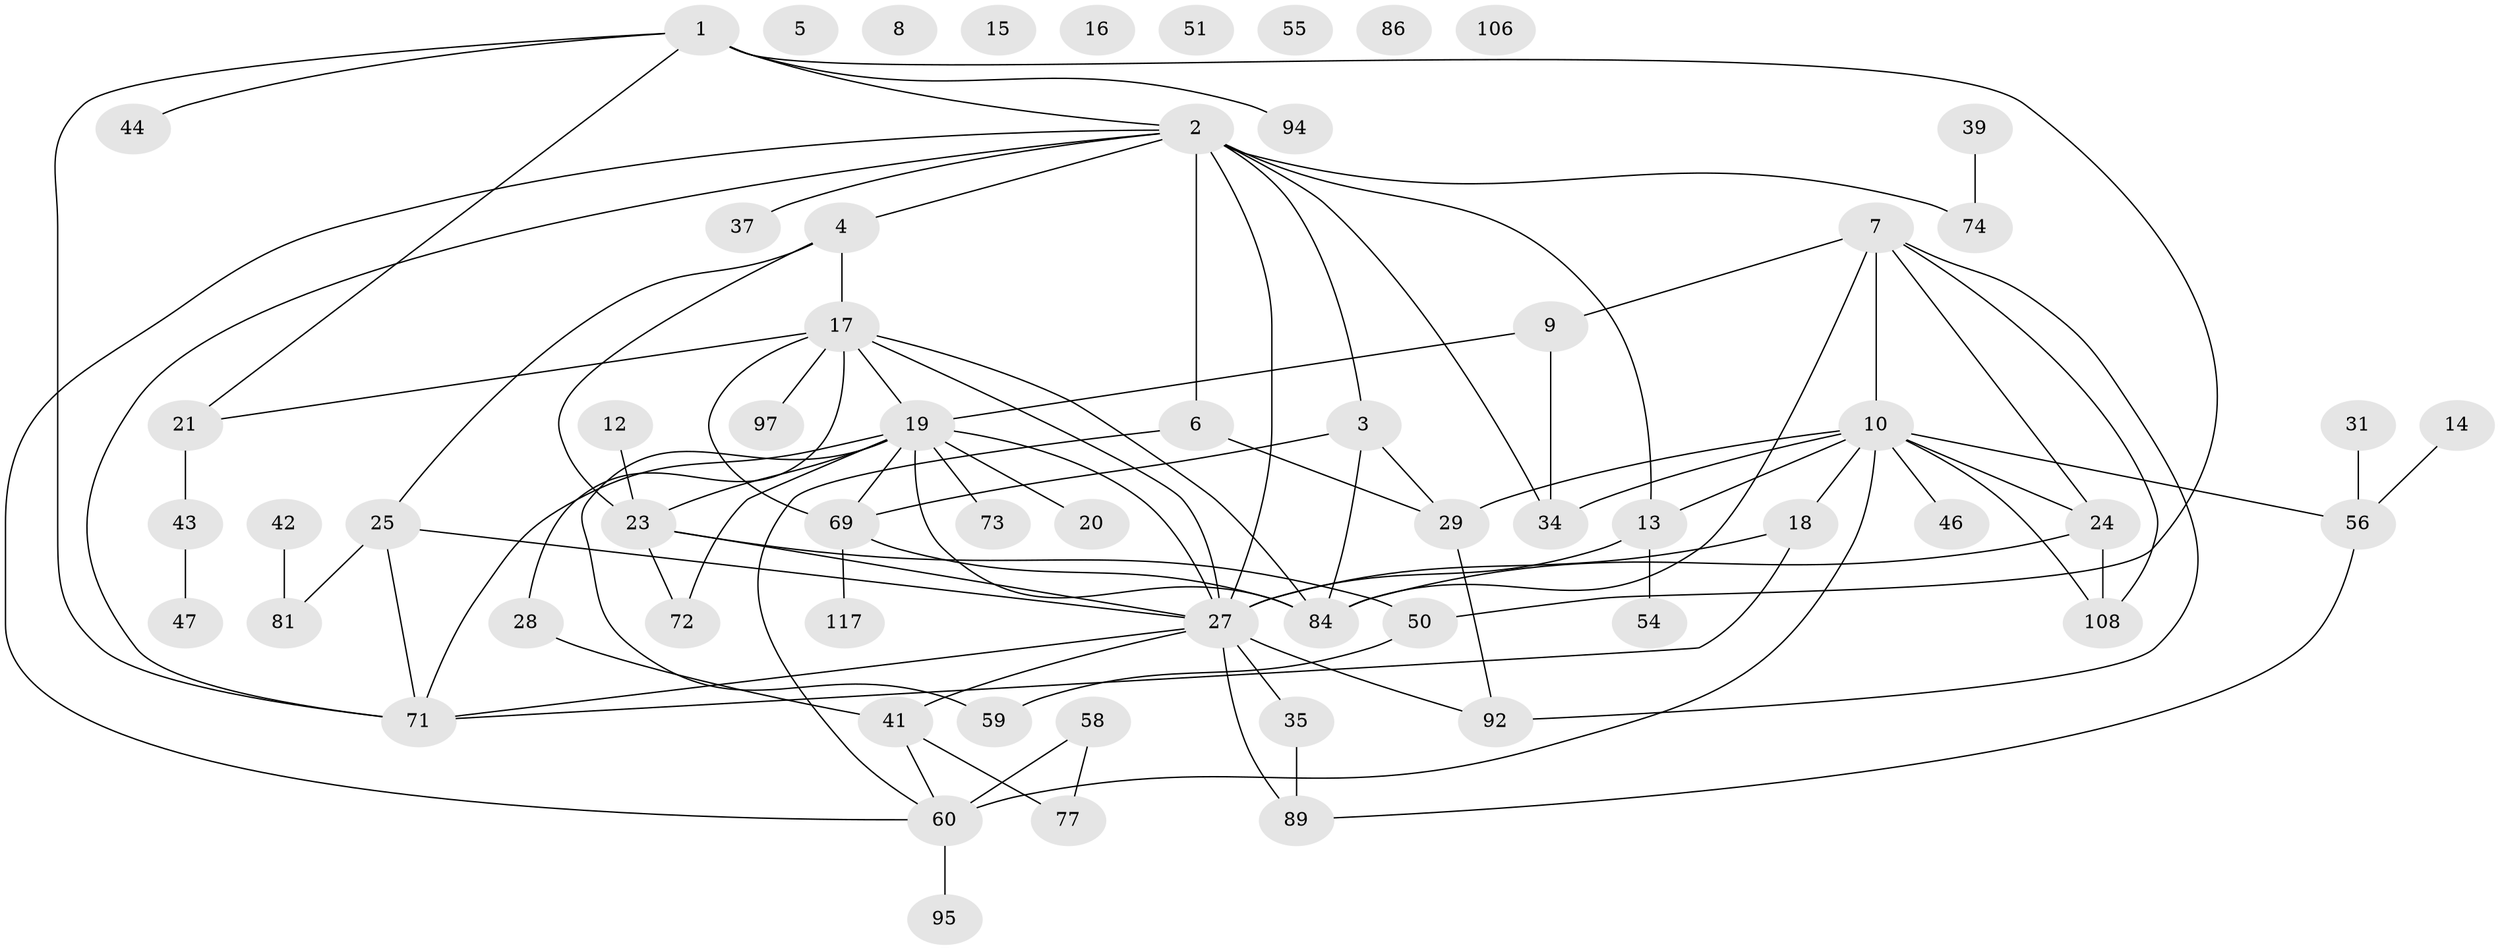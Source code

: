 // original degree distribution, {3: 0.256, 6: 0.056, 0: 0.048, 4: 0.104, 2: 0.232, 1: 0.24, 5: 0.056, 7: 0.008}
// Generated by graph-tools (version 1.1) at 2025/16/03/04/25 18:16:28]
// undirected, 62 vertices, 93 edges
graph export_dot {
graph [start="1"]
  node [color=gray90,style=filled];
  1 [super="+102+66"];
  2 [super="+49+119+33+70"];
  3 [super="+26"];
  4 [super="+22"];
  5;
  6 [super="+99"];
  7 [super="+38"];
  8 [super="+52"];
  9 [super="+120+87"];
  10 [super="+40+36+11"];
  12;
  13 [super="+45"];
  14;
  15;
  16;
  17 [super="+79"];
  18 [super="+93"];
  19 [super="+32+124"];
  20;
  21;
  23 [super="+57+111"];
  24;
  25 [super="+48+75"];
  27 [super="+53+63"];
  28 [super="+30"];
  29 [super="+104"];
  31 [super="+103"];
  34 [super="+67"];
  35;
  37 [super="+62"];
  39;
  41 [super="+121"];
  42 [super="+96"];
  43 [super="+101"];
  44;
  46;
  47;
  50;
  51 [super="+65"];
  54;
  55;
  56 [super="+91"];
  58;
  59;
  60 [super="+64+82"];
  69;
  71 [super="+80"];
  72 [super="+90"];
  73;
  74;
  77 [super="+98"];
  81;
  84 [super="+110"];
  86;
  89;
  92;
  94;
  95 [super="+107"];
  97;
  106;
  108 [super="+115"];
  117;
  1 -- 21;
  1 -- 50;
  1 -- 2;
  1 -- 44;
  1 -- 94;
  1 -- 71;
  2 -- 27 [weight=2];
  2 -- 37;
  2 -- 6;
  2 -- 74;
  2 -- 13;
  2 -- 60;
  2 -- 3;
  2 -- 71;
  2 -- 34;
  2 -- 4;
  3 -- 69;
  3 -- 84;
  3 -- 29;
  4 -- 23;
  4 -- 25;
  4 -- 17;
  6 -- 60;
  6 -- 29;
  7 -- 24;
  7 -- 84;
  7 -- 9;
  7 -- 10 [weight=2];
  7 -- 108;
  7 -- 92;
  9 -- 34;
  9 -- 19;
  10 -- 108;
  10 -- 60 [weight=2];
  10 -- 18;
  10 -- 34;
  10 -- 56;
  10 -- 13;
  10 -- 24;
  10 -- 46;
  10 -- 29;
  12 -- 23;
  13 -- 54;
  13 -- 27;
  14 -- 56;
  17 -- 69;
  17 -- 97;
  17 -- 19;
  17 -- 84;
  17 -- 21;
  17 -- 28;
  17 -- 27;
  18 -- 27;
  18 -- 71;
  19 -- 20;
  19 -- 71;
  19 -- 72;
  19 -- 73;
  19 -- 59;
  19 -- 84;
  19 -- 27;
  19 -- 69;
  19 -- 23;
  21 -- 43;
  23 -- 50;
  23 -- 72;
  23 -- 27;
  24 -- 84;
  24 -- 108;
  25 -- 81;
  25 -- 71;
  25 -- 27;
  27 -- 35;
  27 -- 41;
  27 -- 89;
  27 -- 92;
  27 -- 71;
  28 -- 41;
  29 -- 92;
  31 -- 56;
  35 -- 89;
  39 -- 74;
  41 -- 60;
  41 -- 77;
  42 -- 81 [weight=2];
  43 -- 47;
  50 -- 59;
  56 -- 89;
  58 -- 60;
  58 -- 77;
  60 -- 95;
  69 -- 117;
  69 -- 84;
}
